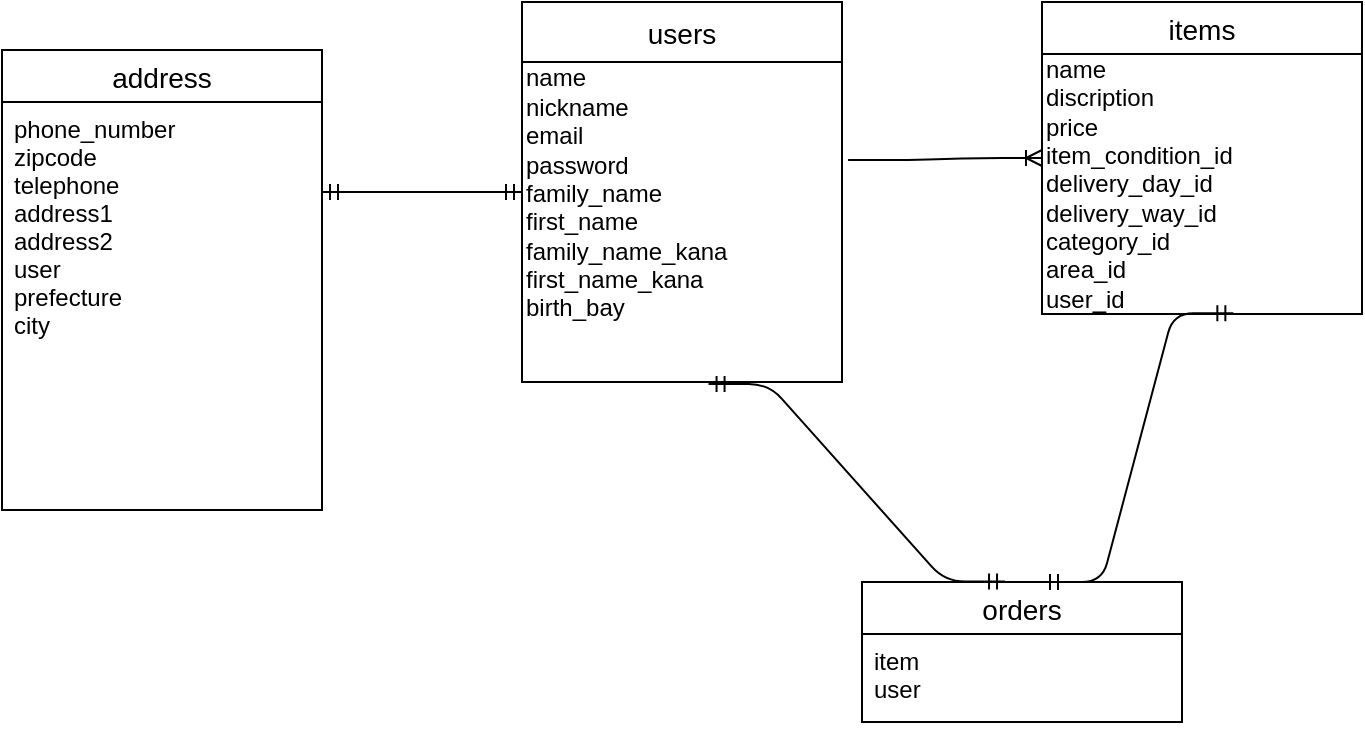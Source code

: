 <mxfile>
    <diagram id="wd9pmwF0OGReO3DQG71E" name="ページ1">
        <mxGraphModel dx="1189" dy="1762" grid="1" gridSize="10" guides="1" tooltips="1" connect="1" arrows="1" fold="1" page="1" pageScale="1" pageWidth="827" pageHeight="1169" math="0" shadow="0">
            <root>
                <mxCell id="0"/>
                <mxCell id="1" parent="0"/>
                <mxCell id="57" value="address" style="swimlane;fontStyle=0;childLayout=stackLayout;horizontal=1;startSize=26;horizontalStack=0;resizeParent=1;resizeParentMax=0;resizeLast=0;collapsible=1;marginBottom=0;align=center;fontSize=14;" vertex="1" parent="1">
                    <mxGeometry x="40" y="-116" width="160" height="230" as="geometry"/>
                </mxCell>
                <mxCell id="58" value="phone_number&#10;zipcode&#10;telephone&#10;address1&#10;address2&#10;user&#10;prefecture&#10;city&#10;" style="text;strokeColor=none;fillColor=none;spacingLeft=4;spacingRight=4;overflow=hidden;rotatable=0;points=[[0,0.5],[1,0.5]];portConstraint=eastwest;fontSize=12;" vertex="1" parent="57">
                    <mxGeometry y="26" width="160" height="204" as="geometry"/>
                </mxCell>
                <mxCell id="62" value="" style="edgeStyle=entityRelationEdgeStyle;fontSize=12;html=1;endArrow=ERmandOne;startArrow=ERmandOne;" edge="1" parent="1" target="63">
                    <mxGeometry width="100" height="100" relative="1" as="geometry">
                        <mxPoint x="200" y="-45" as="sourcePoint"/>
                        <mxPoint x="290" y="80" as="targetPoint"/>
                    </mxGeometry>
                </mxCell>
                <mxCell id="63" value="users" style="swimlane;fontStyle=0;childLayout=stackLayout;horizontal=1;startSize=30;horizontalStack=0;resizeParent=1;resizeParentMax=0;resizeLast=0;collapsible=1;marginBottom=0;align=center;fontSize=14;" vertex="1" parent="1">
                    <mxGeometry x="300" y="-140" width="160" height="190" as="geometry"/>
                </mxCell>
                <mxCell id="71" value="&lt;div&gt;&lt;span&gt;name&lt;/span&gt;&lt;/div&gt;&lt;div&gt;&lt;span&gt;nickname&lt;/span&gt;&lt;/div&gt;&lt;div&gt;&lt;span&gt;email&lt;/span&gt;&lt;/div&gt;&lt;div&gt;&lt;span&gt;password&lt;/span&gt;&lt;/div&gt;&lt;div&gt;&lt;span&gt;family_name&lt;/span&gt;&lt;/div&gt;&lt;div&gt;&lt;span&gt;first_name&lt;/span&gt;&lt;/div&gt;&lt;div&gt;&lt;span&gt;family_name_kana&lt;/span&gt;&lt;/div&gt;&lt;div&gt;&lt;span&gt;first_name_kana&lt;/span&gt;&lt;/div&gt;&lt;div&gt;birth_bay&lt;/div&gt;&lt;div&gt;&lt;span&gt;&lt;br&gt;&lt;/span&gt;&lt;/div&gt;&lt;div&gt;&lt;br&gt;&lt;/div&gt;" style="text;html=1;align=left;verticalAlign=middle;resizable=0;points=[];autosize=1;strokeColor=none;fillColor=none;" vertex="1" parent="63">
                    <mxGeometry y="30" width="160" height="160" as="geometry"/>
                </mxCell>
                <mxCell id="73" value="" style="edgeStyle=entityRelationEdgeStyle;fontSize=12;html=1;endArrow=ERoneToMany;exitX=1.019;exitY=0.306;exitDx=0;exitDy=0;exitPerimeter=0;" edge="1" parent="1" source="71" target="74">
                    <mxGeometry width="100" height="100" relative="1" as="geometry">
                        <mxPoint x="460" y="120" as="sourcePoint"/>
                        <mxPoint x="560" y="20" as="targetPoint"/>
                    </mxGeometry>
                </mxCell>
                <mxCell id="74" value="items" style="swimlane;fontStyle=0;childLayout=stackLayout;horizontal=1;startSize=26;horizontalStack=0;resizeParent=1;resizeParentMax=0;resizeLast=0;collapsible=1;marginBottom=0;align=center;fontSize=14;fillColor=default;" vertex="1" parent="1">
                    <mxGeometry x="560" y="-140" width="160" height="156" as="geometry"/>
                </mxCell>
                <mxCell id="80" value="&lt;div&gt;&lt;span&gt;name&lt;/span&gt;&lt;/div&gt;&lt;div&gt;&lt;span&gt;discription&lt;/span&gt;&lt;/div&gt;&lt;div&gt;&lt;span&gt;price&lt;/span&gt;&lt;/div&gt;&lt;div&gt;&lt;span&gt;item_condition_id&lt;/span&gt;&lt;/div&gt;&lt;div&gt;&lt;span&gt;delivery_day_id&lt;/span&gt;&lt;/div&gt;&lt;div&gt;&lt;span&gt;delivery_way_id&lt;/span&gt;&lt;/div&gt;&lt;div&gt;&lt;span&gt;category_id&lt;/span&gt;&lt;/div&gt;&lt;div&gt;&lt;span&gt;area_id&lt;/span&gt;&lt;/div&gt;&lt;div&gt;&lt;span&gt;user_id&lt;/span&gt;&lt;/div&gt;" style="text;html=1;align=left;verticalAlign=middle;resizable=0;points=[];autosize=1;strokeColor=none;fillColor=none;" vertex="1" parent="74">
                    <mxGeometry y="26" width="160" height="130" as="geometry"/>
                </mxCell>
                <mxCell id="fQRTcSsEeJ0maJR1MbmC-80" value="orders" style="swimlane;fontStyle=0;childLayout=stackLayout;horizontal=1;startSize=26;horizontalStack=0;resizeParent=1;resizeParentMax=0;resizeLast=0;collapsible=1;marginBottom=0;align=center;fontSize=14;fillColor=default;" vertex="1" parent="1">
                    <mxGeometry x="470" y="150" width="160" height="70" as="geometry"/>
                </mxCell>
                <mxCell id="fQRTcSsEeJ0maJR1MbmC-82" value="item&#10;user" style="text;strokeColor=none;fillColor=none;spacingLeft=4;spacingRight=4;overflow=hidden;rotatable=0;points=[[0,0.5],[1,0.5]];portConstraint=eastwest;fontSize=12;" vertex="1" parent="fQRTcSsEeJ0maJR1MbmC-80">
                    <mxGeometry y="26" width="160" height="44" as="geometry"/>
                </mxCell>
                <mxCell id="fQRTcSsEeJ0maJR1MbmC-88" value="" style="edgeStyle=entityRelationEdgeStyle;fontSize=12;html=1;endArrow=ERmandOne;startArrow=ERmandOne;exitX=0.447;exitY=-0.003;exitDx=0;exitDy=0;exitPerimeter=0;entryX=0.583;entryY=1.006;entryDx=0;entryDy=0;entryPerimeter=0;" edge="1" parent="1" source="fQRTcSsEeJ0maJR1MbmC-80" target="71">
                    <mxGeometry width="100" height="100" relative="1" as="geometry">
                        <mxPoint x="340" y="190" as="sourcePoint"/>
                        <mxPoint x="380" y="50" as="targetPoint"/>
                    </mxGeometry>
                </mxCell>
                <mxCell id="fQRTcSsEeJ0maJR1MbmC-89" value="" style="edgeStyle=entityRelationEdgeStyle;fontSize=12;html=1;endArrow=ERmandOne;startArrow=ERmandOne;entryX=0.598;entryY=0.997;entryDx=0;entryDy=0;entryPerimeter=0;" edge="1" parent="1" target="80">
                    <mxGeometry width="100" height="100" relative="1" as="geometry">
                        <mxPoint x="560" y="150" as="sourcePoint"/>
                        <mxPoint x="660" y="50" as="targetPoint"/>
                    </mxGeometry>
                </mxCell>
            </root>
        </mxGraphModel>
    </diagram>
    <diagram id="Q03vVLpSAkFK43OFas32" name="ページ2">
        <mxGraphModel dx="1180" dy="504" grid="1" gridSize="10" guides="1" tooltips="1" connect="1" arrows="1" fold="1" page="1" pageScale="1" pageWidth="827" pageHeight="1169" math="0" shadow="0">
            <root>
                <mxCell id="wYhGXxN5t5PEailfvgOT-0"/>
                <mxCell id="wYhGXxN5t5PEailfvgOT-1" parent="wYhGXxN5t5PEailfvgOT-0"/>
            </root>
        </mxGraphModel>
    </diagram>
</mxfile>